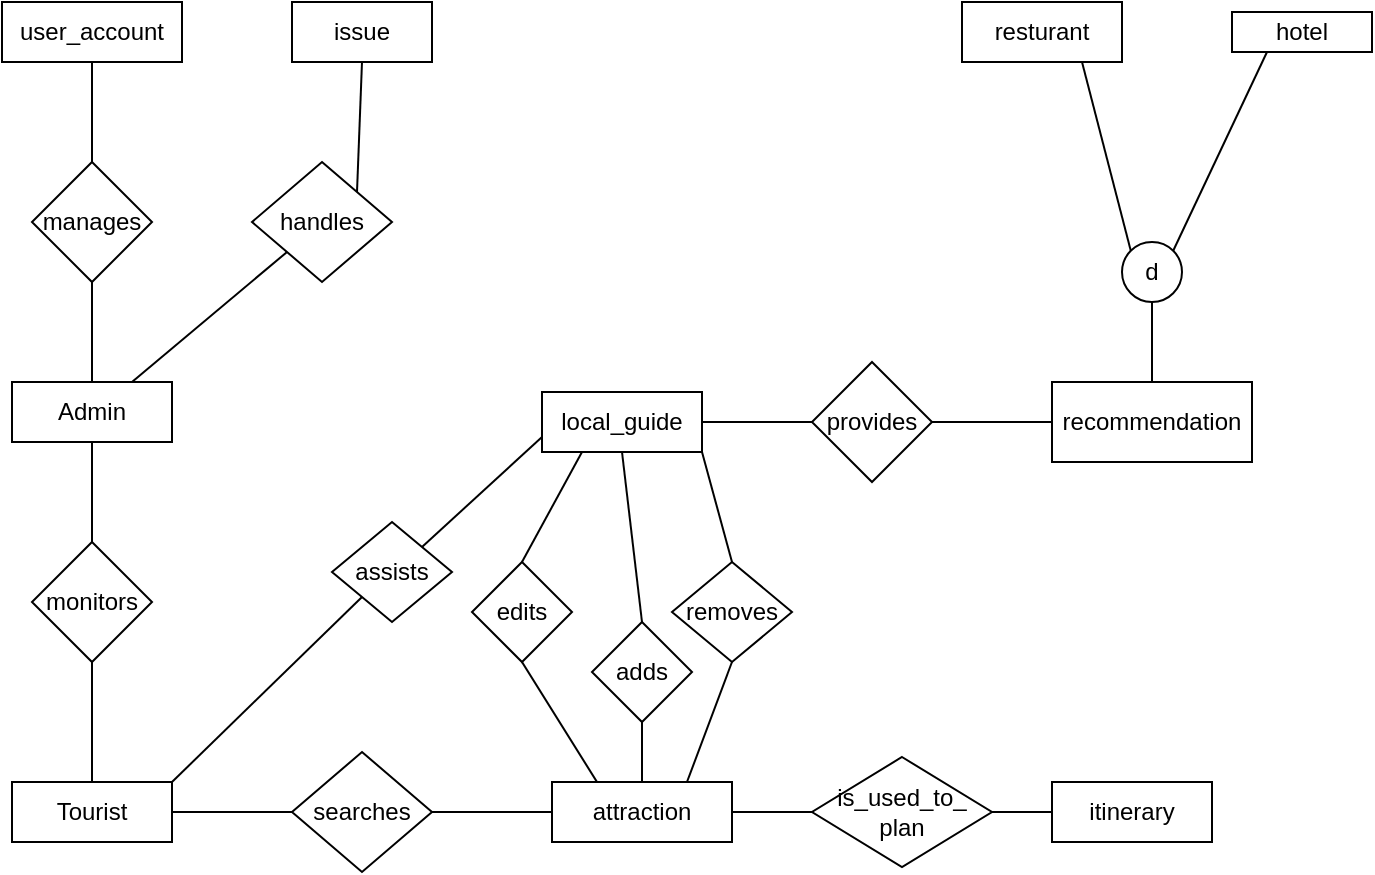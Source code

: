 <mxfile version="24.2.3" type="github">
  <diagram name="Page-1" id="KntOKRbxbfMYD2WhFOAg">
    <mxGraphModel dx="1050" dy="557" grid="1" gridSize="10" guides="1" tooltips="1" connect="1" arrows="1" fold="1" page="1" pageScale="1" pageWidth="827" pageHeight="1169" math="0" shadow="0">
      <root>
        <mxCell id="0" />
        <mxCell id="1" parent="0" />
        <mxCell id="pDvS2UjtiNvDEzDKLtWh-1" value="Tourist" style="html=1;whiteSpace=wrap;" vertex="1" parent="1">
          <mxGeometry x="70" y="560" width="80" height="30" as="geometry" />
        </mxCell>
        <mxCell id="pDvS2UjtiNvDEzDKLtWh-2" value="Admin" style="html=1;whiteSpace=wrap;" vertex="1" parent="1">
          <mxGeometry x="70" y="360" width="80" height="30" as="geometry" />
        </mxCell>
        <mxCell id="pDvS2UjtiNvDEzDKLtWh-3" value="user_account" style="html=1;whiteSpace=wrap;" vertex="1" parent="1">
          <mxGeometry x="65" y="170" width="90" height="30" as="geometry" />
        </mxCell>
        <mxCell id="pDvS2UjtiNvDEzDKLtWh-4" value="issue" style="html=1;whiteSpace=wrap;" vertex="1" parent="1">
          <mxGeometry x="210" y="170" width="70" height="30" as="geometry" />
        </mxCell>
        <mxCell id="pDvS2UjtiNvDEzDKLtWh-5" value="hotel" style="html=1;whiteSpace=wrap;" vertex="1" parent="1">
          <mxGeometry x="680" y="175" width="70" height="20" as="geometry" />
        </mxCell>
        <mxCell id="pDvS2UjtiNvDEzDKLtWh-6" value="recommendation" style="html=1;whiteSpace=wrap;" vertex="1" parent="1">
          <mxGeometry x="590" y="360" width="100" height="40" as="geometry" />
        </mxCell>
        <mxCell id="pDvS2UjtiNvDEzDKLtWh-7" value="resturant" style="html=1;whiteSpace=wrap;" vertex="1" parent="1">
          <mxGeometry x="545" y="170" width="80" height="30" as="geometry" />
        </mxCell>
        <mxCell id="pDvS2UjtiNvDEzDKLtWh-8" value="attraction" style="html=1;whiteSpace=wrap;" vertex="1" parent="1">
          <mxGeometry x="340" y="560" width="90" height="30" as="geometry" />
        </mxCell>
        <mxCell id="pDvS2UjtiNvDEzDKLtWh-9" value="local_guide" style="html=1;whiteSpace=wrap;" vertex="1" parent="1">
          <mxGeometry x="335" y="365" width="80" height="30" as="geometry" />
        </mxCell>
        <mxCell id="pDvS2UjtiNvDEzDKLtWh-10" value="itinerary" style="html=1;whiteSpace=wrap;" vertex="1" parent="1">
          <mxGeometry x="590" y="560" width="80" height="30" as="geometry" />
        </mxCell>
        <mxCell id="pDvS2UjtiNvDEzDKLtWh-11" value="manages" style="rhombus;whiteSpace=wrap;html=1;" vertex="1" parent="1">
          <mxGeometry x="80" y="250" width="60" height="60" as="geometry" />
        </mxCell>
        <mxCell id="pDvS2UjtiNvDEzDKLtWh-12" value="assists" style="rhombus;whiteSpace=wrap;html=1;" vertex="1" parent="1">
          <mxGeometry x="230" y="430" width="60" height="50" as="geometry" />
        </mxCell>
        <mxCell id="pDvS2UjtiNvDEzDKLtWh-13" value="adds" style="rhombus;whiteSpace=wrap;html=1;" vertex="1" parent="1">
          <mxGeometry x="360" y="480" width="50" height="50" as="geometry" />
        </mxCell>
        <mxCell id="pDvS2UjtiNvDEzDKLtWh-14" value="handles" style="rhombus;whiteSpace=wrap;html=1;" vertex="1" parent="1">
          <mxGeometry x="190" y="250" width="70" height="60" as="geometry" />
        </mxCell>
        <mxCell id="pDvS2UjtiNvDEzDKLtWh-15" value="monitors" style="rhombus;whiteSpace=wrap;html=1;" vertex="1" parent="1">
          <mxGeometry x="80" y="440" width="60" height="60" as="geometry" />
        </mxCell>
        <mxCell id="pDvS2UjtiNvDEzDKLtWh-16" value="searches" style="rhombus;whiteSpace=wrap;html=1;" vertex="1" parent="1">
          <mxGeometry x="210" y="545" width="70" height="60" as="geometry" />
        </mxCell>
        <mxCell id="pDvS2UjtiNvDEzDKLtWh-17" value="" style="endArrow=none;html=1;rounded=0;exitX=1;exitY=0.5;exitDx=0;exitDy=0;entryX=0;entryY=0.5;entryDx=0;entryDy=0;" edge="1" parent="1" source="pDvS2UjtiNvDEzDKLtWh-1" target="pDvS2UjtiNvDEzDKLtWh-16">
          <mxGeometry width="50" height="50" relative="1" as="geometry">
            <mxPoint x="140" y="530" as="sourcePoint" />
            <mxPoint x="190" y="480" as="targetPoint" />
          </mxGeometry>
        </mxCell>
        <mxCell id="pDvS2UjtiNvDEzDKLtWh-18" value="" style="endArrow=none;html=1;rounded=0;exitX=1;exitY=0.5;exitDx=0;exitDy=0;entryX=0;entryY=0.5;entryDx=0;entryDy=0;" edge="1" parent="1" source="pDvS2UjtiNvDEzDKLtWh-16" target="pDvS2UjtiNvDEzDKLtWh-8">
          <mxGeometry width="50" height="50" relative="1" as="geometry">
            <mxPoint x="300" y="560" as="sourcePoint" />
            <mxPoint x="350" y="510" as="targetPoint" />
          </mxGeometry>
        </mxCell>
        <mxCell id="pDvS2UjtiNvDEzDKLtWh-19" value="" style="endArrow=none;html=1;rounded=0;exitX=0.5;exitY=0;exitDx=0;exitDy=0;entryX=0.5;entryY=1;entryDx=0;entryDy=0;" edge="1" parent="1" source="pDvS2UjtiNvDEzDKLtWh-1" target="pDvS2UjtiNvDEzDKLtWh-15">
          <mxGeometry width="50" height="50" relative="1" as="geometry">
            <mxPoint x="120" y="530" as="sourcePoint" />
            <mxPoint x="170" y="480" as="targetPoint" />
          </mxGeometry>
        </mxCell>
        <mxCell id="pDvS2UjtiNvDEzDKLtWh-20" value="" style="endArrow=none;html=1;rounded=0;exitX=0.5;exitY=0;exitDx=0;exitDy=0;entryX=0.5;entryY=1;entryDx=0;entryDy=0;" edge="1" parent="1" source="pDvS2UjtiNvDEzDKLtWh-15" target="pDvS2UjtiNvDEzDKLtWh-2">
          <mxGeometry width="50" height="50" relative="1" as="geometry">
            <mxPoint x="140" y="430" as="sourcePoint" />
            <mxPoint x="190" y="380" as="targetPoint" />
          </mxGeometry>
        </mxCell>
        <mxCell id="pDvS2UjtiNvDEzDKLtWh-21" value="" style="endArrow=none;html=1;rounded=0;exitX=0.75;exitY=0;exitDx=0;exitDy=0;entryX=0;entryY=1;entryDx=0;entryDy=0;" edge="1" parent="1" source="pDvS2UjtiNvDEzDKLtWh-2" target="pDvS2UjtiNvDEzDKLtWh-14">
          <mxGeometry width="50" height="50" relative="1" as="geometry">
            <mxPoint x="80" y="350" as="sourcePoint" />
            <mxPoint x="130" y="300" as="targetPoint" />
          </mxGeometry>
        </mxCell>
        <mxCell id="pDvS2UjtiNvDEzDKLtWh-22" value="" style="endArrow=none;html=1;rounded=0;exitX=1;exitY=0;exitDx=0;exitDy=0;entryX=0.5;entryY=1;entryDx=0;entryDy=0;" edge="1" parent="1" source="pDvS2UjtiNvDEzDKLtWh-14" target="pDvS2UjtiNvDEzDKLtWh-4">
          <mxGeometry width="50" height="50" relative="1" as="geometry">
            <mxPoint x="140" y="270" as="sourcePoint" />
            <mxPoint x="190" y="220" as="targetPoint" />
          </mxGeometry>
        </mxCell>
        <mxCell id="pDvS2UjtiNvDEzDKLtWh-23" value="" style="endArrow=none;html=1;rounded=0;exitX=0.5;exitY=0;exitDx=0;exitDy=0;entryX=0.5;entryY=1;entryDx=0;entryDy=0;" edge="1" parent="1" source="pDvS2UjtiNvDEzDKLtWh-11" target="pDvS2UjtiNvDEzDKLtWh-3">
          <mxGeometry width="50" height="50" relative="1" as="geometry">
            <mxPoint x="140" y="210" as="sourcePoint" />
            <mxPoint x="190" y="160" as="targetPoint" />
          </mxGeometry>
        </mxCell>
        <mxCell id="pDvS2UjtiNvDEzDKLtWh-24" value="" style="endArrow=none;html=1;rounded=0;exitX=0.5;exitY=0;exitDx=0;exitDy=0;entryX=0.5;entryY=1;entryDx=0;entryDy=0;" edge="1" parent="1" source="pDvS2UjtiNvDEzDKLtWh-2" target="pDvS2UjtiNvDEzDKLtWh-11">
          <mxGeometry width="50" height="50" relative="1" as="geometry">
            <mxPoint x="120" y="305" as="sourcePoint" />
            <mxPoint x="170" y="255" as="targetPoint" />
          </mxGeometry>
        </mxCell>
        <mxCell id="pDvS2UjtiNvDEzDKLtWh-25" value="" style="endArrow=none;html=1;rounded=0;exitX=1;exitY=0;exitDx=0;exitDy=0;entryX=0;entryY=1;entryDx=0;entryDy=0;" edge="1" parent="1" source="pDvS2UjtiNvDEzDKLtWh-1" target="pDvS2UjtiNvDEzDKLtWh-12">
          <mxGeometry width="50" height="50" relative="1" as="geometry">
            <mxPoint x="170" y="550" as="sourcePoint" />
            <mxPoint x="220" y="500" as="targetPoint" />
          </mxGeometry>
        </mxCell>
        <mxCell id="pDvS2UjtiNvDEzDKLtWh-26" value="" style="endArrow=none;html=1;rounded=0;exitX=1;exitY=0;exitDx=0;exitDy=0;entryX=0;entryY=0.75;entryDx=0;entryDy=0;" edge="1" parent="1" source="pDvS2UjtiNvDEzDKLtWh-12" target="pDvS2UjtiNvDEzDKLtWh-9">
          <mxGeometry width="50" height="50" relative="1" as="geometry">
            <mxPoint x="260" y="400" as="sourcePoint" />
            <mxPoint x="310" y="350" as="targetPoint" />
          </mxGeometry>
        </mxCell>
        <mxCell id="pDvS2UjtiNvDEzDKLtWh-27" value="edits" style="rhombus;whiteSpace=wrap;html=1;" vertex="1" parent="1">
          <mxGeometry x="300" y="450" width="50" height="50" as="geometry" />
        </mxCell>
        <mxCell id="pDvS2UjtiNvDEzDKLtWh-28" value="provides" style="rhombus;whiteSpace=wrap;html=1;" vertex="1" parent="1">
          <mxGeometry x="470" y="350" width="60" height="60" as="geometry" />
        </mxCell>
        <mxCell id="pDvS2UjtiNvDEzDKLtWh-29" value="removes" style="rhombus;whiteSpace=wrap;html=1;" vertex="1" parent="1">
          <mxGeometry x="400" y="450" width="60" height="50" as="geometry" />
        </mxCell>
        <mxCell id="pDvS2UjtiNvDEzDKLtWh-30" value="is_used_to_&lt;div&gt;plan&lt;/div&gt;" style="rhombus;whiteSpace=wrap;html=1;" vertex="1" parent="1">
          <mxGeometry x="470" y="547.5" width="90" height="55" as="geometry" />
        </mxCell>
        <mxCell id="pDvS2UjtiNvDEzDKLtWh-31" value="" style="endArrow=none;html=1;rounded=0;exitX=1;exitY=0.5;exitDx=0;exitDy=0;entryX=0;entryY=0.5;entryDx=0;entryDy=0;" edge="1" parent="1" source="pDvS2UjtiNvDEzDKLtWh-9" target="pDvS2UjtiNvDEzDKLtWh-28">
          <mxGeometry width="50" height="50" relative="1" as="geometry">
            <mxPoint x="410" y="380" as="sourcePoint" />
            <mxPoint x="460" y="330" as="targetPoint" />
          </mxGeometry>
        </mxCell>
        <mxCell id="pDvS2UjtiNvDEzDKLtWh-32" value="" style="endArrow=none;html=1;rounded=0;exitX=1;exitY=0.5;exitDx=0;exitDy=0;entryX=0;entryY=0.5;entryDx=0;entryDy=0;" edge="1" parent="1" source="pDvS2UjtiNvDEzDKLtWh-28" target="pDvS2UjtiNvDEzDKLtWh-6">
          <mxGeometry width="50" height="50" relative="1" as="geometry">
            <mxPoint x="520" y="360" as="sourcePoint" />
            <mxPoint x="570" y="310" as="targetPoint" />
          </mxGeometry>
        </mxCell>
        <mxCell id="pDvS2UjtiNvDEzDKLtWh-33" value="" style="endArrow=none;html=1;rounded=0;exitX=1;exitY=0.5;exitDx=0;exitDy=0;entryX=0;entryY=0.5;entryDx=0;entryDy=0;" edge="1" parent="1" source="pDvS2UjtiNvDEzDKLtWh-8" target="pDvS2UjtiNvDEzDKLtWh-30">
          <mxGeometry width="50" height="50" relative="1" as="geometry">
            <mxPoint x="460" y="570" as="sourcePoint" />
            <mxPoint x="510" y="520" as="targetPoint" />
          </mxGeometry>
        </mxCell>
        <mxCell id="pDvS2UjtiNvDEzDKLtWh-34" value="" style="endArrow=none;html=1;rounded=0;exitX=1;exitY=0.5;exitDx=0;exitDy=0;entryX=0;entryY=0.5;entryDx=0;entryDy=0;" edge="1" parent="1" source="pDvS2UjtiNvDEzDKLtWh-30" target="pDvS2UjtiNvDEzDKLtWh-10">
          <mxGeometry width="50" height="50" relative="1" as="geometry">
            <mxPoint x="570" y="550" as="sourcePoint" />
            <mxPoint x="620" y="500" as="targetPoint" />
          </mxGeometry>
        </mxCell>
        <mxCell id="pDvS2UjtiNvDEzDKLtWh-35" value="d" style="ellipse;whiteSpace=wrap;html=1;aspect=fixed;" vertex="1" parent="1">
          <mxGeometry x="625" y="290" width="30" height="30" as="geometry" />
        </mxCell>
        <mxCell id="pDvS2UjtiNvDEzDKLtWh-37" value="" style="endArrow=none;html=1;rounded=0;entryX=0.75;entryY=1;entryDx=0;entryDy=0;exitX=0;exitY=0;exitDx=0;exitDy=0;" edge="1" parent="1" source="pDvS2UjtiNvDEzDKLtWh-35" target="pDvS2UjtiNvDEzDKLtWh-7">
          <mxGeometry width="50" height="50" relative="1" as="geometry">
            <mxPoint x="580" y="260" as="sourcePoint" />
            <mxPoint x="630" y="210" as="targetPoint" />
          </mxGeometry>
        </mxCell>
        <mxCell id="pDvS2UjtiNvDEzDKLtWh-38" value="" style="endArrow=none;html=1;rounded=0;exitX=1;exitY=0;exitDx=0;exitDy=0;entryX=0.25;entryY=1;entryDx=0;entryDy=0;" edge="1" parent="1" source="pDvS2UjtiNvDEzDKLtWh-35" target="pDvS2UjtiNvDEzDKLtWh-5">
          <mxGeometry width="50" height="50" relative="1" as="geometry">
            <mxPoint x="680" y="260" as="sourcePoint" />
            <mxPoint x="730" y="210" as="targetPoint" />
          </mxGeometry>
        </mxCell>
        <mxCell id="pDvS2UjtiNvDEzDKLtWh-39" value="" style="endArrow=none;html=1;rounded=0;entryX=0.5;entryY=1;entryDx=0;entryDy=0;exitX=0.5;exitY=0;exitDx=0;exitDy=0;" edge="1" parent="1" source="pDvS2UjtiNvDEzDKLtWh-6" target="pDvS2UjtiNvDEzDKLtWh-35">
          <mxGeometry width="50" height="50" relative="1" as="geometry">
            <mxPoint x="590" y="320" as="sourcePoint" />
            <mxPoint x="640" y="270" as="targetPoint" />
          </mxGeometry>
        </mxCell>
        <mxCell id="pDvS2UjtiNvDEzDKLtWh-40" value="" style="endArrow=none;html=1;rounded=0;exitX=0.75;exitY=0;exitDx=0;exitDy=0;entryX=0.5;entryY=1;entryDx=0;entryDy=0;" edge="1" parent="1" source="pDvS2UjtiNvDEzDKLtWh-8" target="pDvS2UjtiNvDEzDKLtWh-29">
          <mxGeometry width="50" height="50" relative="1" as="geometry">
            <mxPoint x="430" y="530" as="sourcePoint" />
            <mxPoint x="480" y="480" as="targetPoint" />
          </mxGeometry>
        </mxCell>
        <mxCell id="pDvS2UjtiNvDEzDKLtWh-41" value="" style="endArrow=none;html=1;rounded=0;entryX=0.5;entryY=1;entryDx=0;entryDy=0;exitX=0.5;exitY=0;exitDx=0;exitDy=0;" edge="1" parent="1" source="pDvS2UjtiNvDEzDKLtWh-13" target="pDvS2UjtiNvDEzDKLtWh-9">
          <mxGeometry width="50" height="50" relative="1" as="geometry">
            <mxPoint x="350" y="460" as="sourcePoint" />
            <mxPoint x="400" y="410" as="targetPoint" />
          </mxGeometry>
        </mxCell>
        <mxCell id="pDvS2UjtiNvDEzDKLtWh-42" value="" style="endArrow=none;html=1;rounded=0;entryX=0.5;entryY=1;entryDx=0;entryDy=0;exitX=0.5;exitY=0;exitDx=0;exitDy=0;" edge="1" parent="1" source="pDvS2UjtiNvDEzDKLtWh-8" target="pDvS2UjtiNvDEzDKLtWh-13">
          <mxGeometry width="50" height="50" relative="1" as="geometry">
            <mxPoint x="365" y="550" as="sourcePoint" />
            <mxPoint x="415" y="500" as="targetPoint" />
          </mxGeometry>
        </mxCell>
        <mxCell id="pDvS2UjtiNvDEzDKLtWh-43" value="" style="endArrow=none;html=1;rounded=0;entryX=0.25;entryY=1;entryDx=0;entryDy=0;exitX=0.5;exitY=0;exitDx=0;exitDy=0;" edge="1" parent="1" source="pDvS2UjtiNvDEzDKLtWh-27" target="pDvS2UjtiNvDEzDKLtWh-9">
          <mxGeometry width="50" height="50" relative="1" as="geometry">
            <mxPoint x="300" y="470" as="sourcePoint" />
            <mxPoint x="350" y="420" as="targetPoint" />
          </mxGeometry>
        </mxCell>
        <mxCell id="pDvS2UjtiNvDEzDKLtWh-44" value="" style="endArrow=none;html=1;rounded=0;entryX=0.5;entryY=1;entryDx=0;entryDy=0;exitX=0.25;exitY=0;exitDx=0;exitDy=0;" edge="1" parent="1" source="pDvS2UjtiNvDEzDKLtWh-8" target="pDvS2UjtiNvDEzDKLtWh-27">
          <mxGeometry width="50" height="50" relative="1" as="geometry">
            <mxPoint x="290" y="545" as="sourcePoint" />
            <mxPoint x="340" y="495" as="targetPoint" />
          </mxGeometry>
        </mxCell>
        <mxCell id="pDvS2UjtiNvDEzDKLtWh-45" value="" style="endArrow=none;html=1;rounded=0;entryX=1;entryY=1;entryDx=0;entryDy=0;exitX=0.5;exitY=0;exitDx=0;exitDy=0;" edge="1" parent="1" source="pDvS2UjtiNvDEzDKLtWh-29" target="pDvS2UjtiNvDEzDKLtWh-9">
          <mxGeometry width="50" height="50" relative="1" as="geometry">
            <mxPoint x="380" y="450" as="sourcePoint" />
            <mxPoint x="430" y="400" as="targetPoint" />
          </mxGeometry>
        </mxCell>
      </root>
    </mxGraphModel>
  </diagram>
</mxfile>
